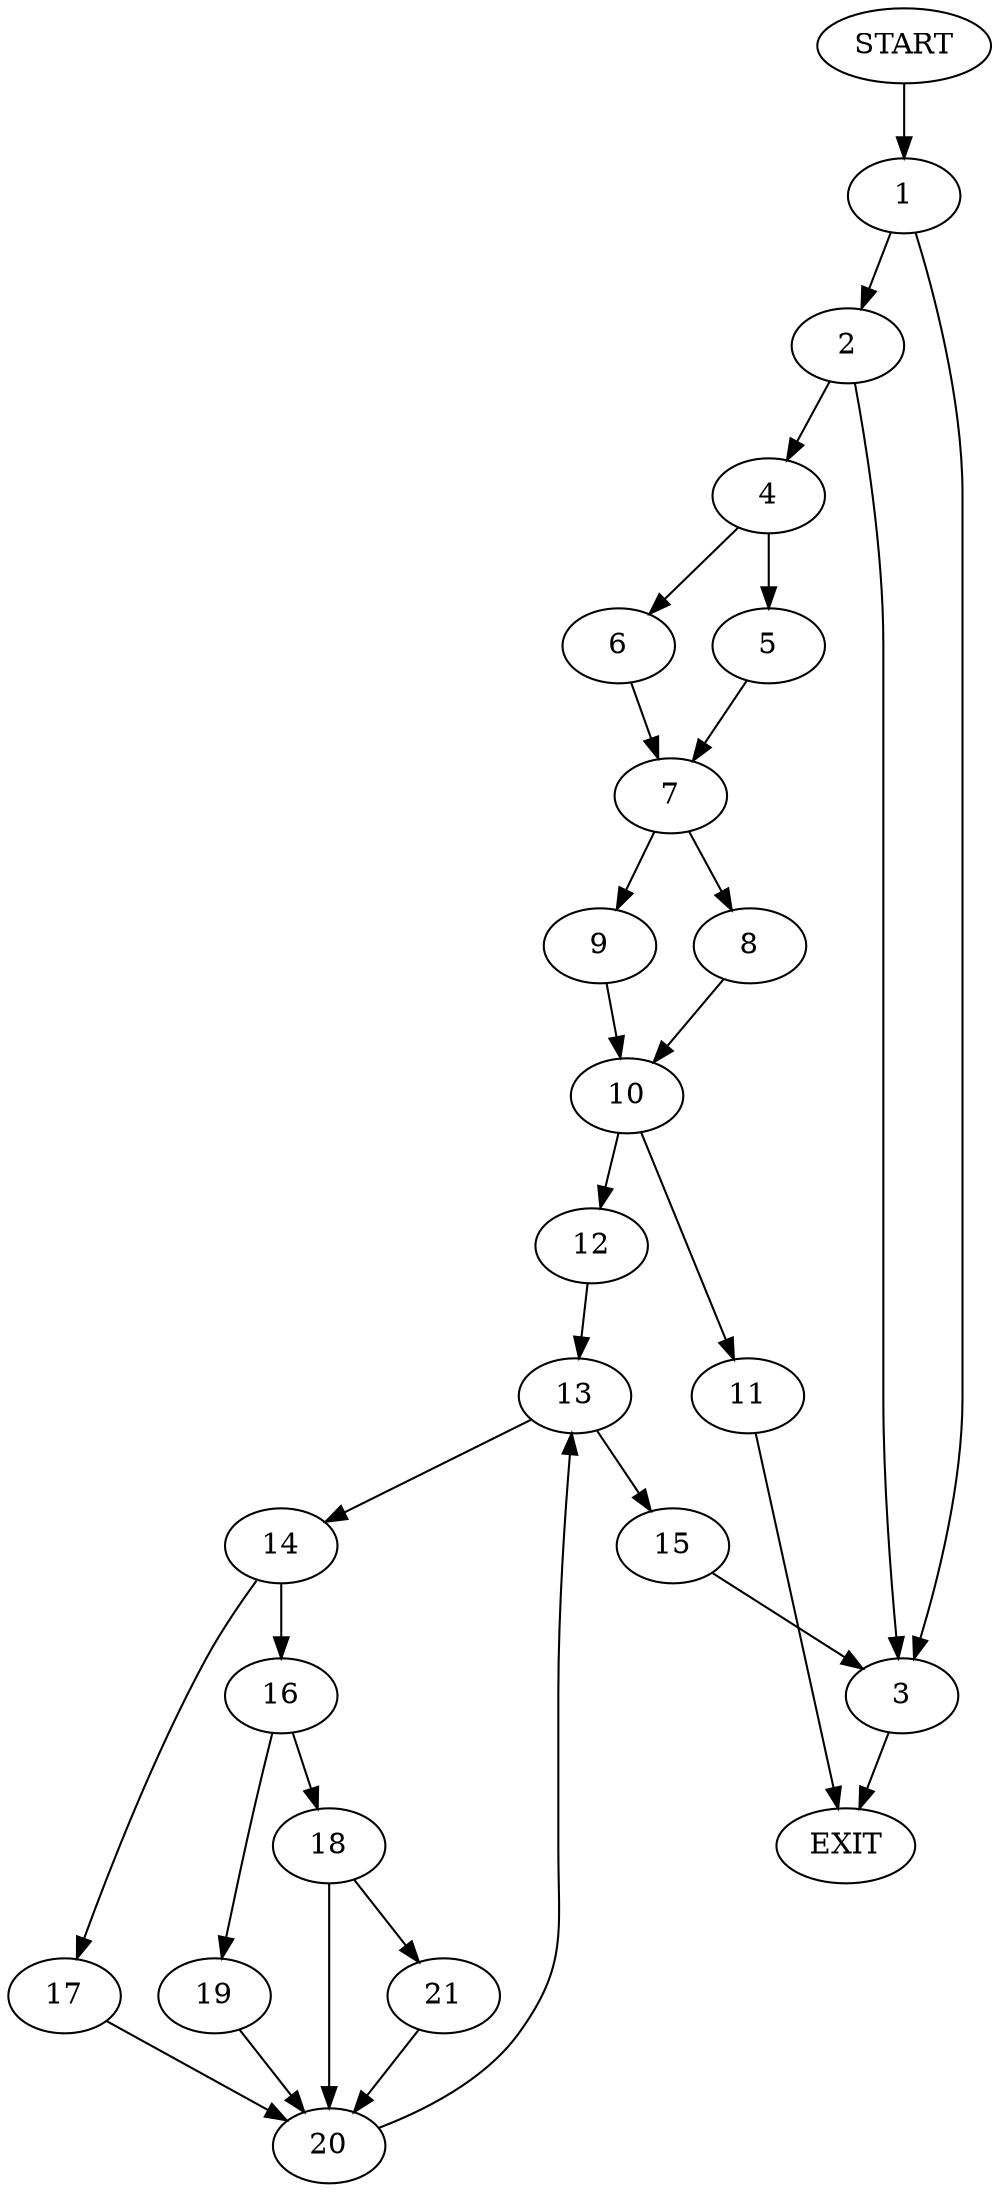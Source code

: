 digraph {
0 [label="START"]
22 [label="EXIT"]
0 -> 1
1 -> 2
1 -> 3
3 -> 22
2 -> 3
2 -> 4
4 -> 5
4 -> 6
5 -> 7
6 -> 7
7 -> 8
7 -> 9
9 -> 10
8 -> 10
10 -> 11
10 -> 12
11 -> 22
12 -> 13
13 -> 14
13 -> 15
15 -> 3
14 -> 16
14 -> 17
16 -> 18
16 -> 19
17 -> 20
20 -> 13
18 -> 21
18 -> 20
19 -> 20
21 -> 20
}
